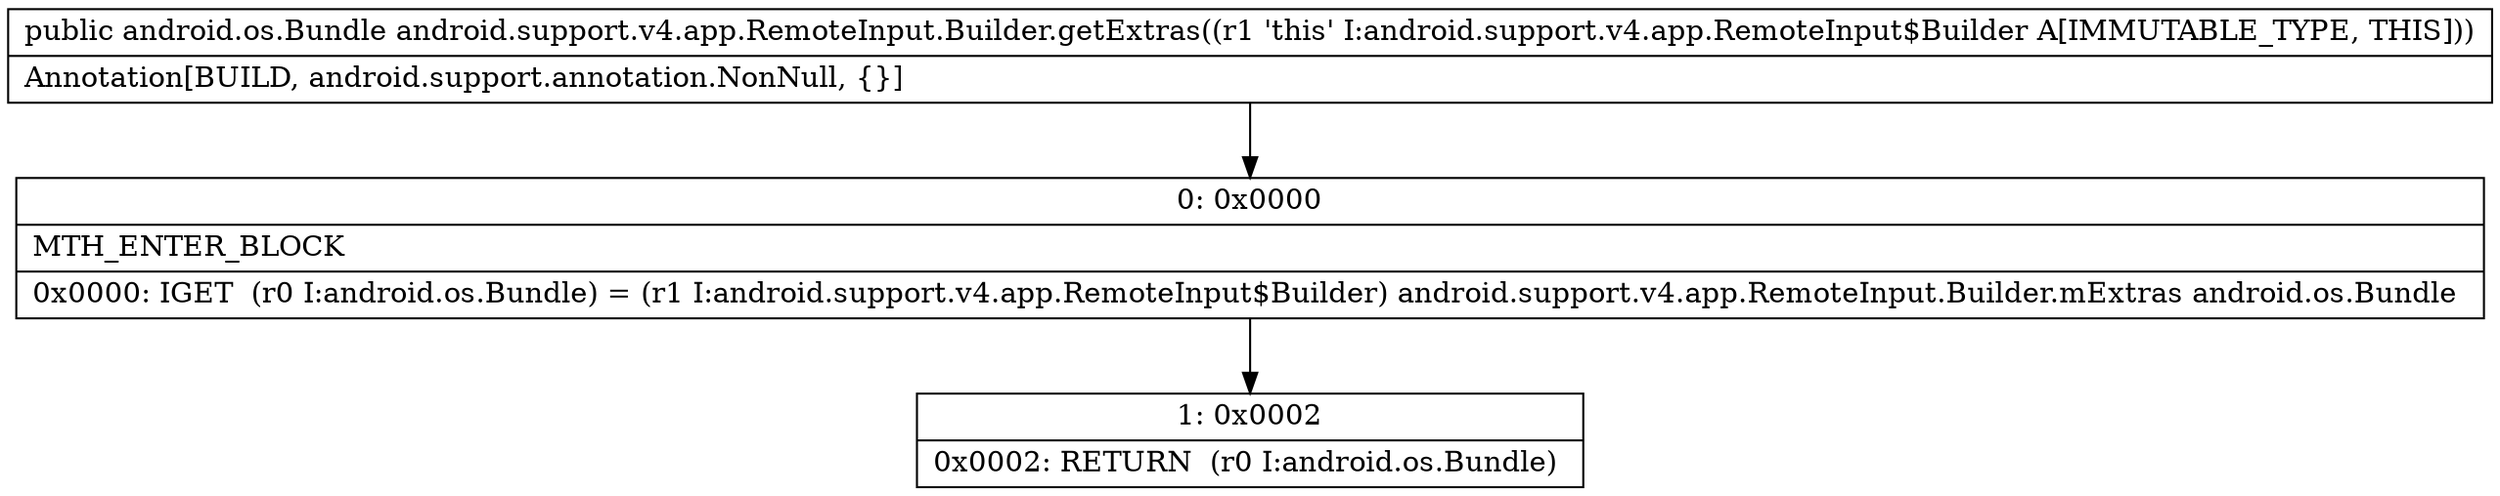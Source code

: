 digraph "CFG forandroid.support.v4.app.RemoteInput.Builder.getExtras()Landroid\/os\/Bundle;" {
Node_0 [shape=record,label="{0\:\ 0x0000|MTH_ENTER_BLOCK\l|0x0000: IGET  (r0 I:android.os.Bundle) = (r1 I:android.support.v4.app.RemoteInput$Builder) android.support.v4.app.RemoteInput.Builder.mExtras android.os.Bundle \l}"];
Node_1 [shape=record,label="{1\:\ 0x0002|0x0002: RETURN  (r0 I:android.os.Bundle) \l}"];
MethodNode[shape=record,label="{public android.os.Bundle android.support.v4.app.RemoteInput.Builder.getExtras((r1 'this' I:android.support.v4.app.RemoteInput$Builder A[IMMUTABLE_TYPE, THIS]))  | Annotation[BUILD, android.support.annotation.NonNull, \{\}]\l}"];
MethodNode -> Node_0;
Node_0 -> Node_1;
}


